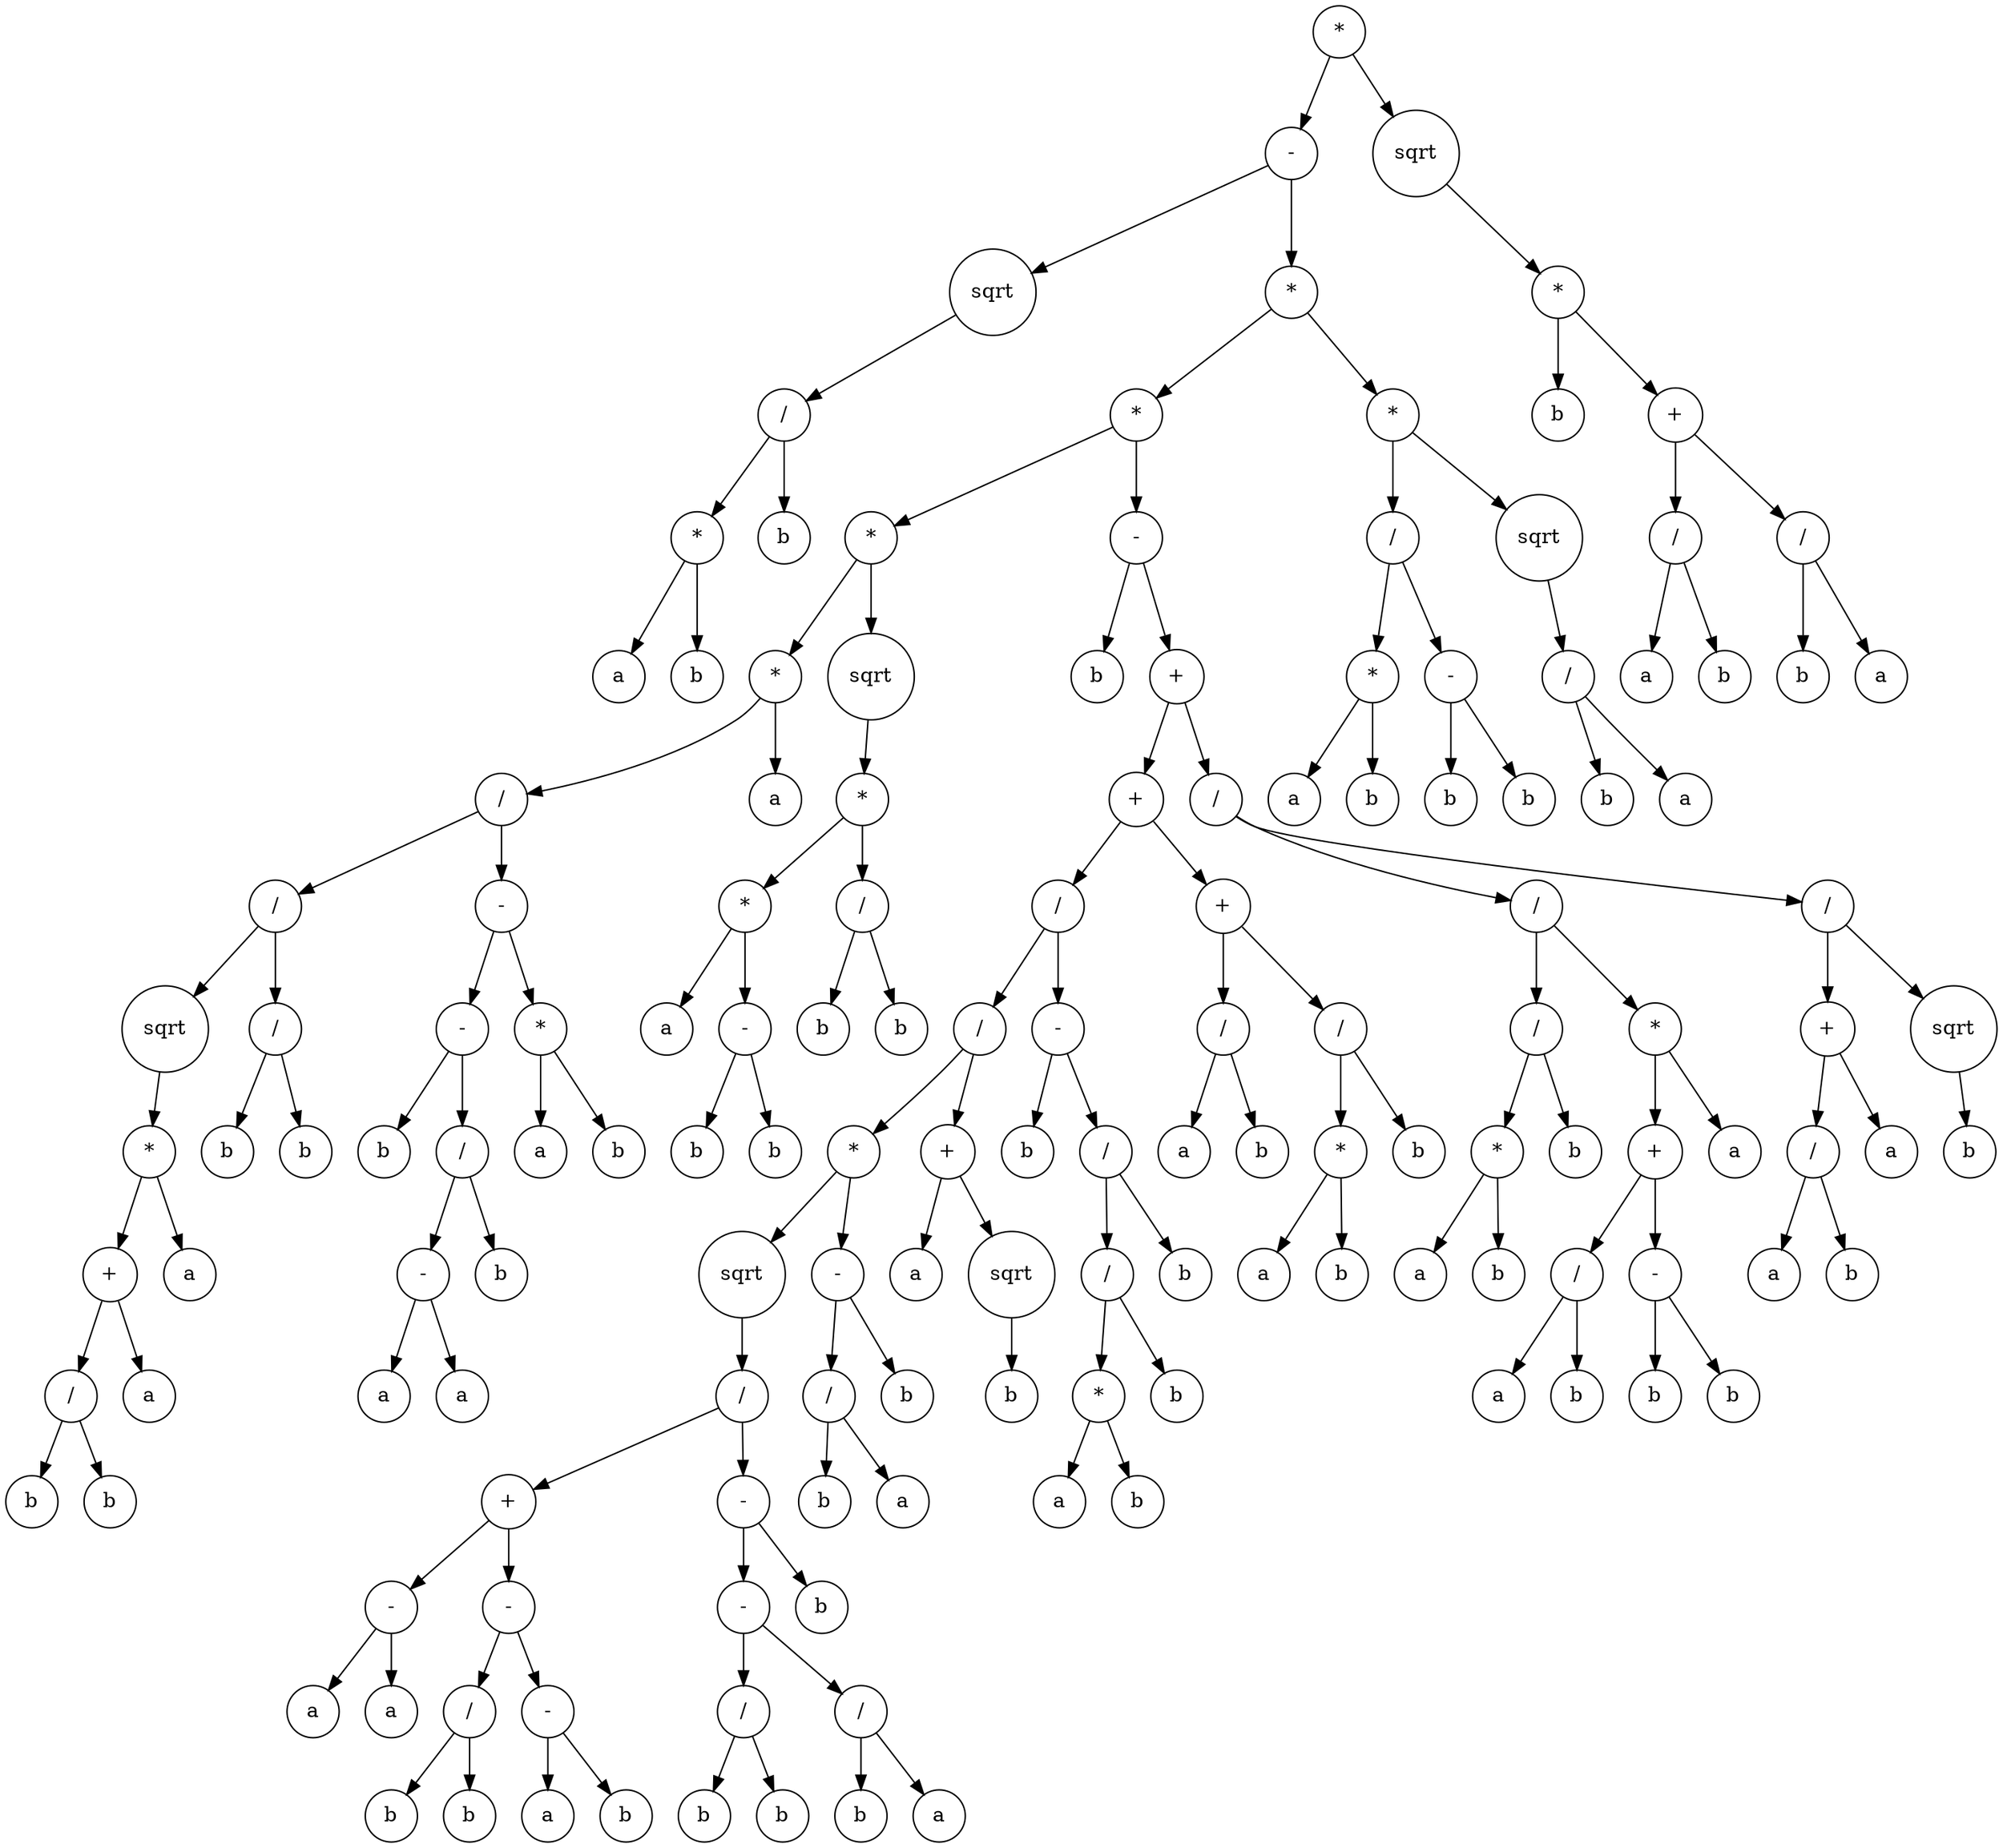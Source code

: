 digraph g {
graph [ordering=out];
node [shape=circle];
n[label = "*"];
n0[label = "-"];
n00[label = "sqrt"];
n000[label = "/"];
n0000[label = "*"];
n00000[label = "a"];
n0000 -> n00000;
n00001[label = "b"];
n0000 -> n00001;
n000 -> n0000;
n0001[label = "b"];
n000 -> n0001;
n00 -> n000;
n0 -> n00;
n01[label = "*"];
n010[label = "*"];
n0100[label = "*"];
n01000[label = "*"];
n010000[label = "/"];
n0100000[label = "/"];
n01000000[label = "sqrt"];
n010000000[label = "*"];
n0100000000[label = "+"];
n01000000000[label = "/"];
n010000000000[label = "b"];
n01000000000 -> n010000000000;
n010000000001[label = "b"];
n01000000000 -> n010000000001;
n0100000000 -> n01000000000;
n01000000001[label = "a"];
n0100000000 -> n01000000001;
n010000000 -> n0100000000;
n0100000001[label = "a"];
n010000000 -> n0100000001;
n01000000 -> n010000000;
n0100000 -> n01000000;
n01000001[label = "/"];
n010000010[label = "b"];
n01000001 -> n010000010;
n010000011[label = "b"];
n01000001 -> n010000011;
n0100000 -> n01000001;
n010000 -> n0100000;
n0100001[label = "-"];
n01000010[label = "-"];
n010000100[label = "b"];
n01000010 -> n010000100;
n010000101[label = "/"];
n0100001010[label = "-"];
n01000010100[label = "a"];
n0100001010 -> n01000010100;
n01000010101[label = "a"];
n0100001010 -> n01000010101;
n010000101 -> n0100001010;
n0100001011[label = "b"];
n010000101 -> n0100001011;
n01000010 -> n010000101;
n0100001 -> n01000010;
n01000011[label = "*"];
n010000110[label = "a"];
n01000011 -> n010000110;
n010000111[label = "b"];
n01000011 -> n010000111;
n0100001 -> n01000011;
n010000 -> n0100001;
n01000 -> n010000;
n010001[label = "a"];
n01000 -> n010001;
n0100 -> n01000;
n01001[label = "sqrt"];
n010010[label = "*"];
n0100100[label = "*"];
n01001000[label = "a"];
n0100100 -> n01001000;
n01001001[label = "-"];
n010010010[label = "b"];
n01001001 -> n010010010;
n010010011[label = "b"];
n01001001 -> n010010011;
n0100100 -> n01001001;
n010010 -> n0100100;
n0100101[label = "/"];
n01001010[label = "b"];
n0100101 -> n01001010;
n01001011[label = "b"];
n0100101 -> n01001011;
n010010 -> n0100101;
n01001 -> n010010;
n0100 -> n01001;
n010 -> n0100;
n0101[label = "-"];
n01010[label = "b"];
n0101 -> n01010;
n01011[label = "+"];
n010110[label = "+"];
n0101100[label = "/"];
n01011000[label = "/"];
n010110000[label = "*"];
n0101100000[label = "sqrt"];
n01011000000[label = "/"];
n010110000000[label = "+"];
n0101100000000[label = "-"];
n01011000000000[label = "a"];
n0101100000000 -> n01011000000000;
n01011000000001[label = "a"];
n0101100000000 -> n01011000000001;
n010110000000 -> n0101100000000;
n0101100000001[label = "-"];
n01011000000010[label = "/"];
n010110000000100[label = "b"];
n01011000000010 -> n010110000000100;
n010110000000101[label = "b"];
n01011000000010 -> n010110000000101;
n0101100000001 -> n01011000000010;
n01011000000011[label = "-"];
n010110000000110[label = "a"];
n01011000000011 -> n010110000000110;
n010110000000111[label = "b"];
n01011000000011 -> n010110000000111;
n0101100000001 -> n01011000000011;
n010110000000 -> n0101100000001;
n01011000000 -> n010110000000;
n010110000001[label = "-"];
n0101100000010[label = "-"];
n01011000000100[label = "/"];
n010110000001000[label = "b"];
n01011000000100 -> n010110000001000;
n010110000001001[label = "b"];
n01011000000100 -> n010110000001001;
n0101100000010 -> n01011000000100;
n01011000000101[label = "/"];
n010110000001010[label = "b"];
n01011000000101 -> n010110000001010;
n010110000001011[label = "a"];
n01011000000101 -> n010110000001011;
n0101100000010 -> n01011000000101;
n010110000001 -> n0101100000010;
n0101100000011[label = "b"];
n010110000001 -> n0101100000011;
n01011000000 -> n010110000001;
n0101100000 -> n01011000000;
n010110000 -> n0101100000;
n0101100001[label = "-"];
n01011000010[label = "/"];
n010110000100[label = "b"];
n01011000010 -> n010110000100;
n010110000101[label = "a"];
n01011000010 -> n010110000101;
n0101100001 -> n01011000010;
n01011000011[label = "b"];
n0101100001 -> n01011000011;
n010110000 -> n0101100001;
n01011000 -> n010110000;
n010110001[label = "+"];
n0101100010[label = "a"];
n010110001 -> n0101100010;
n0101100011[label = "sqrt"];
n01011000110[label = "b"];
n0101100011 -> n01011000110;
n010110001 -> n0101100011;
n01011000 -> n010110001;
n0101100 -> n01011000;
n01011001[label = "-"];
n010110010[label = "b"];
n01011001 -> n010110010;
n010110011[label = "/"];
n0101100110[label = "/"];
n01011001100[label = "*"];
n010110011000[label = "a"];
n01011001100 -> n010110011000;
n010110011001[label = "b"];
n01011001100 -> n010110011001;
n0101100110 -> n01011001100;
n01011001101[label = "b"];
n0101100110 -> n01011001101;
n010110011 -> n0101100110;
n0101100111[label = "b"];
n010110011 -> n0101100111;
n01011001 -> n010110011;
n0101100 -> n01011001;
n010110 -> n0101100;
n0101101[label = "+"];
n01011010[label = "/"];
n010110100[label = "a"];
n01011010 -> n010110100;
n010110101[label = "b"];
n01011010 -> n010110101;
n0101101 -> n01011010;
n01011011[label = "/"];
n010110110[label = "*"];
n0101101100[label = "a"];
n010110110 -> n0101101100;
n0101101101[label = "b"];
n010110110 -> n0101101101;
n01011011 -> n010110110;
n010110111[label = "b"];
n01011011 -> n010110111;
n0101101 -> n01011011;
n010110 -> n0101101;
n01011 -> n010110;
n010111[label = "/"];
n0101110[label = "/"];
n01011100[label = "/"];
n010111000[label = "*"];
n0101110000[label = "a"];
n010111000 -> n0101110000;
n0101110001[label = "b"];
n010111000 -> n0101110001;
n01011100 -> n010111000;
n010111001[label = "b"];
n01011100 -> n010111001;
n0101110 -> n01011100;
n01011101[label = "*"];
n010111010[label = "+"];
n0101110100[label = "/"];
n01011101000[label = "a"];
n0101110100 -> n01011101000;
n01011101001[label = "b"];
n0101110100 -> n01011101001;
n010111010 -> n0101110100;
n0101110101[label = "-"];
n01011101010[label = "b"];
n0101110101 -> n01011101010;
n01011101011[label = "b"];
n0101110101 -> n01011101011;
n010111010 -> n0101110101;
n01011101 -> n010111010;
n010111011[label = "a"];
n01011101 -> n010111011;
n0101110 -> n01011101;
n010111 -> n0101110;
n0101111[label = "/"];
n01011110[label = "+"];
n010111100[label = "/"];
n0101111000[label = "a"];
n010111100 -> n0101111000;
n0101111001[label = "b"];
n010111100 -> n0101111001;
n01011110 -> n010111100;
n010111101[label = "a"];
n01011110 -> n010111101;
n0101111 -> n01011110;
n01011111[label = "sqrt"];
n010111110[label = "b"];
n01011111 -> n010111110;
n0101111 -> n01011111;
n010111 -> n0101111;
n01011 -> n010111;
n0101 -> n01011;
n010 -> n0101;
n01 -> n010;
n011[label = "*"];
n0110[label = "/"];
n01100[label = "*"];
n011000[label = "a"];
n01100 -> n011000;
n011001[label = "b"];
n01100 -> n011001;
n0110 -> n01100;
n01101[label = "-"];
n011010[label = "b"];
n01101 -> n011010;
n011011[label = "b"];
n01101 -> n011011;
n0110 -> n01101;
n011 -> n0110;
n0111[label = "sqrt"];
n01110[label = "/"];
n011100[label = "b"];
n01110 -> n011100;
n011101[label = "a"];
n01110 -> n011101;
n0111 -> n01110;
n011 -> n0111;
n01 -> n011;
n0 -> n01;
n -> n0;
n1[label = "sqrt"];
n10[label = "*"];
n100[label = "b"];
n10 -> n100;
n101[label = "+"];
n1010[label = "/"];
n10100[label = "a"];
n1010 -> n10100;
n10101[label = "b"];
n1010 -> n10101;
n101 -> n1010;
n1011[label = "/"];
n10110[label = "b"];
n1011 -> n10110;
n10111[label = "a"];
n1011 -> n10111;
n101 -> n1011;
n10 -> n101;
n1 -> n10;
n -> n1;
}
